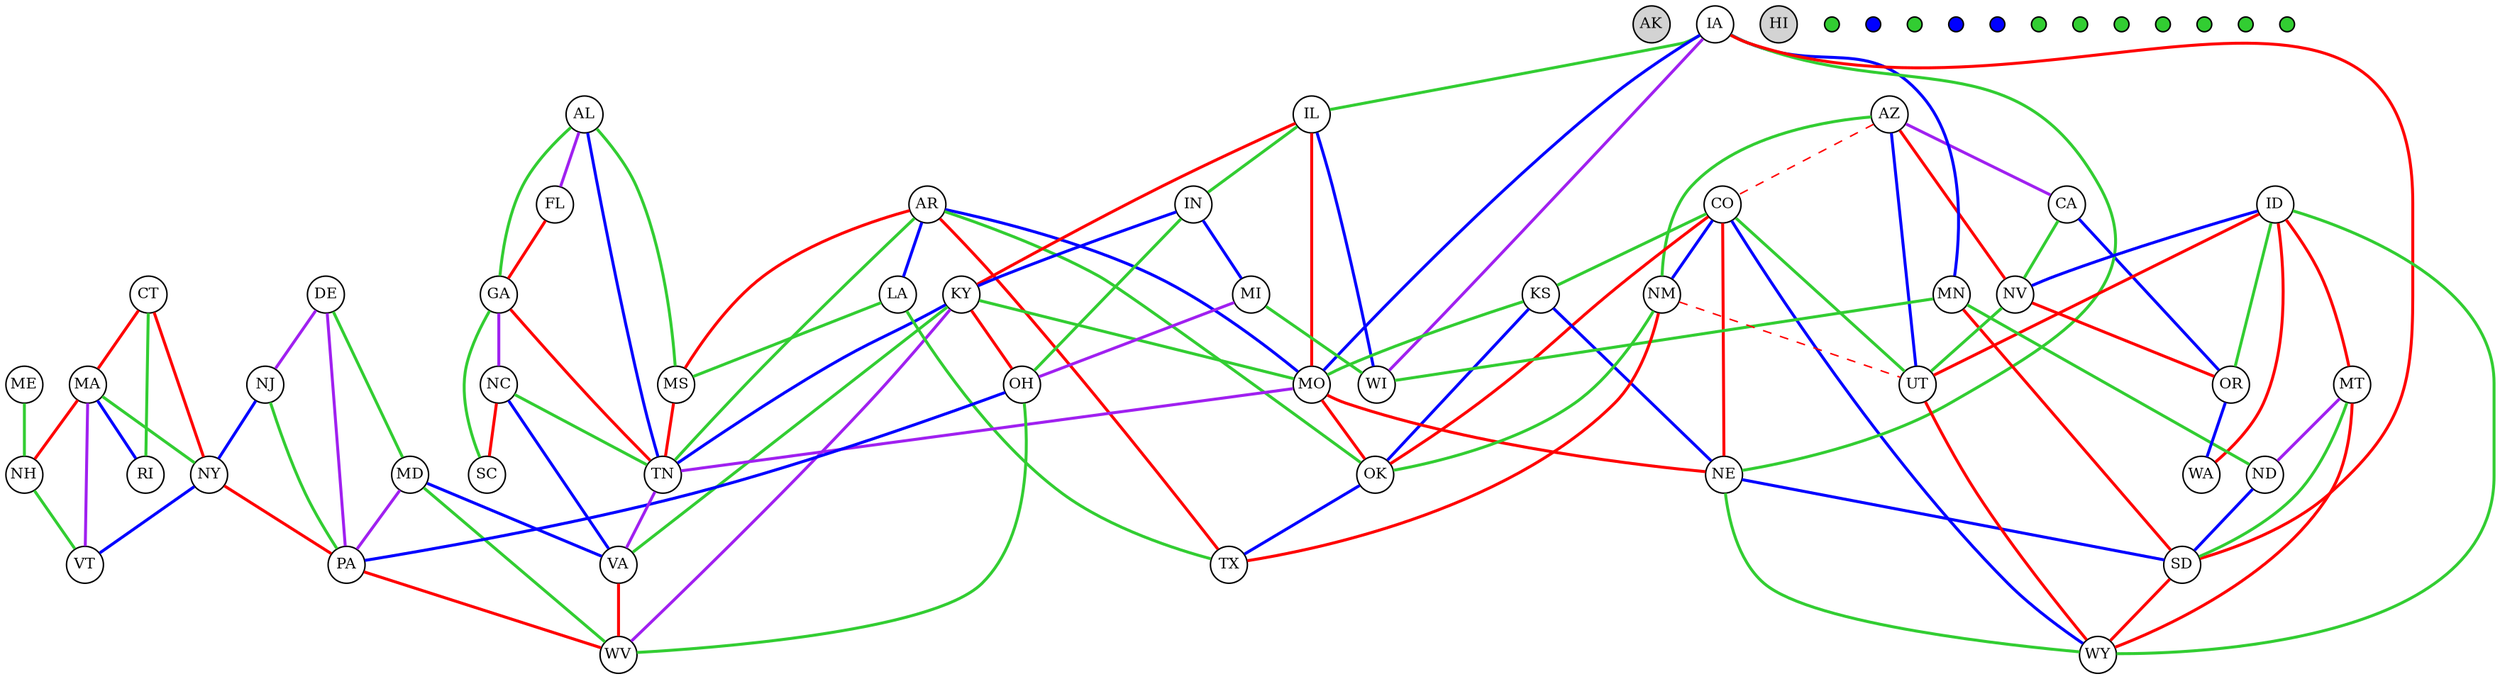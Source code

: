 strict graph States {
    node [fixedsize=true fontsize=10 height=0.35 width=0.35]
    overlap=false
    penwidth=7

    AK [pos="0.0,50.0" style=filled fillcolor=lightgray]
    AL [pos="350.0,50.0"]
    AR [pos="250.0,100.0"]
    AZ [pos="100.0,100.0"]
    CA [pos="0.0,150.0"]
    CO [pos="150.0,150.0"]
    CT [pos="500.0,250.0"]
    DE [pos="550.0,200.0"]
    FL [pos="450.0,0.0"]
    GA [pos="400.0,50.0"]
    HI [pos="100.0,50.0" style=filled fillcolor=lightgray]
    IA [pos="250.0,200.0"]
    ID [pos="50.0,200.0"]
    IL [pos="300.0,200.0"]
    IN [pos="350.0,200.0"]
    KS [pos="200.0,150.0"]
    KY [pos="350.0,150.0"]
    LA [pos="250.0,50.0"]
    MA [pos="550.0,300.0"]
    MD [pos="500.0,200.0"]
    ME [pos="550.0,350.0"]
    MI [pos="350.0,300.0"]
    MN [pos="250.0,300.0"]
    MO [pos="250.0,150.0"]
    MS [pos="300.0,50.0"]
    MT [pos="100.0,250.0"]
    NC [pos="500.0,100.0"]
    ND [pos="200.0,300.0"]
    NE [pos="200.0,200.0"]
    NH [pos="500.0,350.0"]
    NJ [pos="450.0,250.0"]
    NM [pos="150.0,100.0"]
    NV [pos="50.0,150.0"]
    NY [pos="450.0,300.0"]
    OH [pos="400.0,200.0"]
    OK [pos="200.0,100.0"]
    OR [pos="0.0,200.0"]
    PA [pos="400.0,250.0"]
    RI [pos="550.0,250.0"]
    SC [pos="450.0,50.0"]
    SD [pos="200.0,250.0"]
    TN [pos="350.0,100.0"]
    TX [pos="200.0,50.0"]
    UT [pos="100.0,150.0"]
    VA [pos="500.0,150.0"]
    VT [pos="450.0,350.0"]
    WA [pos="0.0,250.0"]
    WI [pos="300.0,300.0"]
    WV [pos="450.0,200.0"]
    WY [pos="150.0,200.0"]

    AL -- FL [style=bold color=purple]
    AL -- GA [style=bold color=limegreen]
    AL -- MS [style=bold color=limegreen]
    AL -- TN [style=bold color=blue]
    AR -- LA [style=bold color=blue]
    AR -- MO [style=bold color=blue]
    AR -- MS [style=bold color=red]
    AR -- OK [style=bold color=limegreen]
    AR -- TN [style=bold color=limegreen]
        ARTN0 [pos="300,100" style=filled fillcolor=limegreen height=0.14 width=0.14 label=""]
    AR -- TX [style=bold color=red]
    AZ -- CA [style=bold color=purple]
    AZ -- NM [style=bold color=limegreen]
    AZ -- NV [style=bold color=red]
    AZ -- UT [style=bold color=blue]
    CA -- NV [style=bold color=limegreen]
    CA -- OR [style=bold color=blue]
    CO -- KS [style=bold color=limegreen]
    CO -- NE [style=bold color=red]
    CO -- NM [style=bold color=blue]
    CO -- OK [style=bold color=red]
    CO -- UT [style=bold color=limegreen]
    CO -- WY [style=bold color=blue]
    CT -- MA [style=bold color=red]
    CT -- NY [style=bold color=red]
    CT -- RI [style=bold color=limegreen]
    DE -- MD [style=bold color=limegreen]
    DE -- NJ [style=bold color=purple]
    DE -- PA [style=bold color=purple]
    FL -- GA [style=bold color=red]
    GA -- NC [style=bold color=purple]
    GA -- SC [style=bold color=limegreen]
    GA -- TN [style=bold color=red]
    IA -- IL [style=bold color=limegreen]
    IA -- MN [style=bold color=blue]
        IAMN0 [pos="250,250" style=filled fillcolor=blue height=0.14 width=0.14 label=""]
    IA -- MO [style=bold color=blue]
    IA -- NE [style=bold color=limegreen]
    IA -- SD [style=bold color=red]
    IA -- WI [style=bold color=purple]
    ID -- MT [style=bold color=red]
    ID -- NV [style=bold color=blue]
    ID -- OR [style=bold color=limegreen]
    ID -- UT [style=bold color=red]
    ID -- WA [style=bold color=red]
    ID -- WY [style=bold color=limegreen]
        IDWY0 [pos="100,200" style=filled fillcolor=limegreen height=0.14 width=0.14 label=""]
    IL -- IN [style=bold color=limegreen]
    IL -- KY [style=bold color=red]
    IL -- MO [style=bold color=red]
    IL -- WI [style=bold color=blue]
        ILWI0 [pos="300,250" style=filled fillcolor=blue height=0.14 width=0.14 label=""]
    IN -- KY [style=bold color=blue]
    IN -- MI [style=bold color=blue]
        INMI0 [pos="350,250" style=filled fillcolor=blue height=0.14 width=0.14 label=""]
    IN -- OH [style=bold color=limegreen]
    KS -- MO [style=bold color=limegreen]
    KS -- NE [style=bold color=blue]
    KS -- OK [style=bold color=blue]
    KY -- MO [style=bold color=limegreen]
        KYMO0 [pos="300,150" style=filled fillcolor=limegreen height=0.14 width=0.14 label=""]
    KY -- OH [style=bold color=red]
    KY -- TN [style=bold color=blue]
    KY -- VA [style=bold color=limegreen]
        KYVA0 [pos="400,150" style=filled fillcolor=limegreen height=0.14 width=0.14 label=""]
        KYVA1 [pos="450,150" style=filled fillcolor=limegreen height=0.14 width=0.14 label=""]
    KY -- WV [style=bold color=purple]
    LA -- MS [style=bold color=limegreen]
    LA -- TX [style=bold color=limegreen]
    MA -- NH [style=bold color=red]
    MA -- NY [style=bold color=limegreen]
        MANY0 [pos="500,300" style=filled fillcolor=limegreen height=0.14 width=0.14 label=""]
    MA -- RI [style=bold color=blue]
    MA -- VT [style=bold color=purple]
    MD -- PA [style=bold color=purple]
    MD -- VA [style=bold color=blue]
    MD -- WV [style=bold color=limegreen]
    ME -- NH [style=bold color=limegreen]
    MI -- OH [style=bold color=purple]
    MI -- WI [style=bold color=limegreen]
    MN -- ND [style=bold color=limegreen]
    MN -- SD [style=bold color=red]
    MN -- WI [style=bold color=limegreen]
    MO -- NE [style=bold color=red]
    MO -- OK [style=bold color=red]
    MO -- TN [style=bold color=purple]
    MS -- TN [style=bold color=red]
    MT -- ND [style=bold color=purple]
    MT -- SD [style=bold color=limegreen]
        MTSD0 [pos="150,250" style=filled fillcolor=limegreen height=0.14 width=0.14 label=""]
    MT -- WY [style=bold color=red]
    NC -- SC [style=bold color=red]
    NC -- TN [style=bold color=limegreen]
        NCTN0 [pos="400,100" style=filled fillcolor=limegreen height=0.14 width=0.14 label=""]
        NCTN1 [pos="450,100" style=filled fillcolor=limegreen height=0.14 width=0.14 label=""]
    NC -- VA [style=bold color=blue]
    ND -- SD [style=bold color=blue]
    NE -- SD [style=bold color=blue]
    NE -- WY [style=bold color=limegreen]
    NH -- VT [style=bold color=limegreen]
    NJ -- NY [style=bold color=blue]
    NJ -- PA [style=bold color=limegreen]
    NM -- OK [style=bold color=limegreen]
    NM -- TX [style=bold color=red]
    NV -- OR [style=bold color=red]
    NV -- UT [style=bold color=limegreen]
    NY -- PA [style=bold color=red]
    NY -- VT [style=bold color=blue]
    OH -- PA [style=bold color=blue]
    OH -- WV [style=bold color=limegreen]
    OK -- TX [style=bold color=blue]
    OR -- WA [style=bold color=blue]
    PA -- WV [style=bold color=red]
    SD -- WY [style=bold color=red]
    TN -- VA [style=bold color=purple]
    UT -- WY [style=bold color=red]
    VA -- WV [style=bold color=red]


    AZ -- CO [color=red style=dashed]
    NM -- UT [color=red style=dashed]
}
